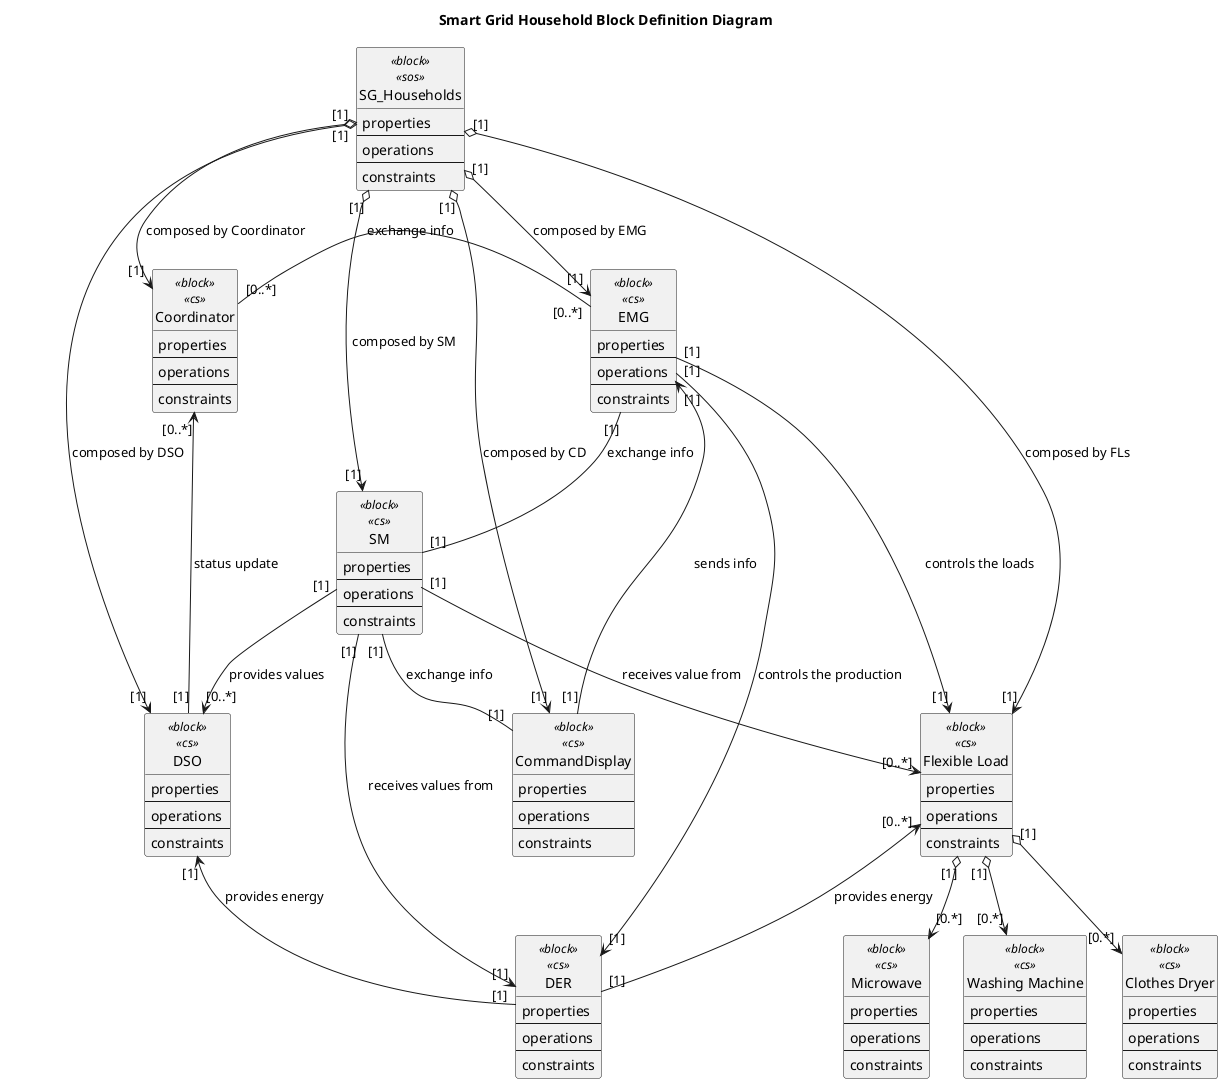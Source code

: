 @startuml
	title Smart Grid Household Block Definition Diagram
	'left to right direction
	
	' Define main block
	class "SG_Households" as SG <<block>> <<sos>> {
	  properties
	  --
	  operations
	  --
	  constraints
	}
	
	' Define constituent systems
	class "Coordinator" as CD <<block>> <<cs>>{
	  properties
	  --
	  operations
	  --
	  constraints
	}
	class "EMG" as EMG <<block>> <<cs>>{
	  properties
	  --
	  operations
	  --
	  constraints
	}
	class "DSO" as DSO <<block>> <<cs>>{
	  properties
	  --
	  operations
	  --
	  constraints
	}
	class "SM" as SM <<block>> <<cs>>{
	  properties
	  --
	  operations
	  --
	  constraints
	}
	class "CommandDisplay" as CMD <<block>> <<cs>>{
	  properties
	  --
	  operations
	  --
	  constraints
	}
	class "DER" as DER <<block>> <<cs>>{
	  properties
	  --
	  operations
	  --
	  constraints
	}
	class "Flexible Load" as FL <<block>> <<cs>>{
	  properties
	  --
	  operations
	  --
	  constraints
	}
	class "Microwave" as MW <<block>> <<cs>>{
	  properties
	  --
	  operations
	  --
	  constraints
	}
	class "Washing Machine" as WM <<block>> <<cs>>{
	  properties
	  --
	  operations
	  --
	  constraints
	}
	class "Clothes Dryer" as CDryer <<block>> <<cs>>{
	  properties
	  --
	  operations
	  --
	  constraints
	}
	
	' Relationships (compositions and interactions)
	SG "[1]" o-down-> "[1]" CD : composed by Coordinator
	SG "[1]" o-down-> "[1]" EMG : composed by EMG
	SG "[1]" o-down-> "[1]" DSO : composed by DSO
	SG "[1]" o-down-> "[1]" SM : composed by SM
	SG "[1]" o-down-> "[1]" CMD : composed by CD
	SG "[1]" o-down-> "[1]" FL : composed by FLs
	DSO "[1]" -left-> "[0..*]" CD: status update
	CD "[0..*]" -right- "[0..*]" EMG: exchange info
	CMD "[1]" -left-> "[1]" EMG: sends info
	EMG "[1]" -down-> "[1]" FL: controls the loads
	EMG "[1]" -down-> "[1]" DER: controls the production
	EMG "[1]" -down- "[1]" SM: exchange info
	DER "[1]" -up-> "[1]" DSO: provides energy
	DER "[1]" -left-> "[0..*]" FL: provides energy
	SM "[1]" --> "[0..*]" DSO: provides values
	SM "[1]" -down- "[1]" CMD: exchange info
	SM "[1]" -right-> "[1]" DER: receives values from
	SM "[1]" --> "[0..*]" FL: receives value from
	
	FL "[1]" o--> "[0.*]" MW
	FL "[1]" o--> "[0.*]" WM
	FL "[1]" o--> "[0.*]" CDryer
	
	hide <<block>> circle
	
/'	
	CD --> EMG : exchange info [0..*]
	CD --> FL : controls the loads [1]
	EMG --> DSO : status update [1]
	EMG --> FL : controls the production [1]
	DSO --> FL : provides values [0..*]
	DSO --> CMD : exchange info [1]
	SM --> CMD : sends info [1]
	CMD --> DER : receives values from [1]
	DER --> FL : provides energy [1]
	FL --> MW : [0..*]
	FL --> WM : [0..*]
	FL --> CDryer : [0..*]
'/
@enduml
